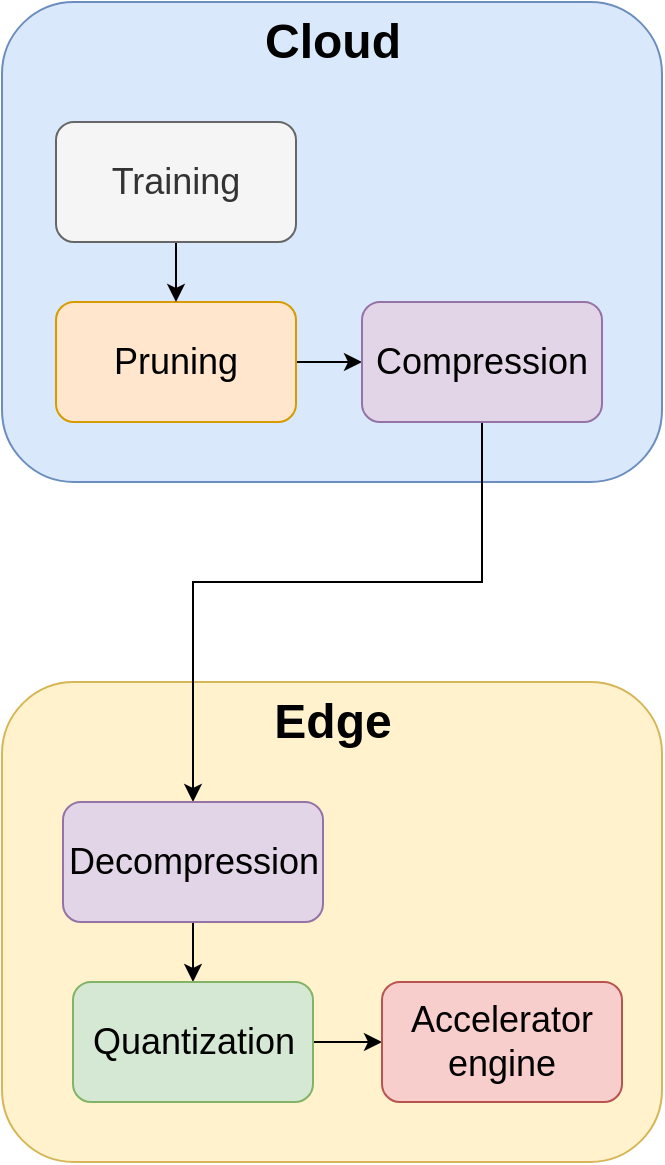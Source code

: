 <mxfile version="20.0.4" type="github">
  <diagram id="UNi9CnteQZk153EJfzz5" name="Page-1">
    <mxGraphModel dx="1905" dy="1044" grid="1" gridSize="10" guides="1" tooltips="1" connect="1" arrows="1" fold="1" page="1" pageScale="1" pageWidth="850" pageHeight="1100" math="0" shadow="0">
      <root>
        <mxCell id="0" />
        <mxCell id="1" parent="0" />
        <mxCell id="wRjwMbFhujHI_peXSRdS-2" value="" style="rounded=1;whiteSpace=wrap;html=1;fillColor=#dae8fc;strokeColor=#6c8ebf;" parent="1" vertex="1">
          <mxGeometry x="580" y="100" width="330" height="240" as="geometry" />
        </mxCell>
        <mxCell id="wRjwMbFhujHI_peXSRdS-11" style="edgeStyle=orthogonalEdgeStyle;rounded=0;orthogonalLoop=1;jettySize=auto;html=1;fontSize=18;" parent="1" source="wRjwMbFhujHI_peXSRdS-1" target="wRjwMbFhujHI_peXSRdS-10" edge="1">
          <mxGeometry relative="1" as="geometry" />
        </mxCell>
        <mxCell id="wRjwMbFhujHI_peXSRdS-1" value="&lt;font style=&quot;font-size: 18px;&quot;&gt;Pruning&lt;/font&gt;" style="rounded=1;whiteSpace=wrap;html=1;fillColor=#ffe6cc;strokeColor=#d79b00;" parent="1" vertex="1">
          <mxGeometry x="607" y="250" width="120" height="60" as="geometry" />
        </mxCell>
        <mxCell id="wRjwMbFhujHI_peXSRdS-3" value="" style="rounded=1;whiteSpace=wrap;html=1;fillColor=#fff2cc;strokeColor=#d6b656;" parent="1" vertex="1">
          <mxGeometry x="580" y="440" width="330" height="240" as="geometry" />
        </mxCell>
        <mxCell id="wRjwMbFhujHI_peXSRdS-4" value="&lt;font size=&quot;1&quot; style=&quot;&quot;&gt;&lt;b style=&quot;font-size: 24px;&quot;&gt;Cloud&lt;/b&gt;&lt;/font&gt;" style="text;html=1;align=center;verticalAlign=middle;resizable=0;points=[];autosize=1;strokeColor=none;fillColor=none;" parent="1" vertex="1">
          <mxGeometry x="705" y="110" width="80" height="20" as="geometry" />
        </mxCell>
        <mxCell id="wRjwMbFhujHI_peXSRdS-6" value="&lt;font size=&quot;1&quot; style=&quot;&quot;&gt;&lt;b style=&quot;font-size: 24px;&quot;&gt;Edge&lt;/b&gt;&lt;/font&gt;" style="text;html=1;align=center;verticalAlign=middle;resizable=0;points=[];autosize=1;strokeColor=none;fillColor=none;" parent="1" vertex="1">
          <mxGeometry x="710" y="450" width="70" height="20" as="geometry" />
        </mxCell>
        <mxCell id="wRjwMbFhujHI_peXSRdS-15" style="edgeStyle=orthogonalEdgeStyle;rounded=0;orthogonalLoop=1;jettySize=auto;html=1;entryX=0.5;entryY=0;entryDx=0;entryDy=0;fontSize=18;exitX=0.5;exitY=1;exitDx=0;exitDy=0;" parent="1" source="wRjwMbFhujHI_peXSRdS-10" target="wRjwMbFhujHI_peXSRdS-14" edge="1">
          <mxGeometry relative="1" as="geometry">
            <Array as="points">
              <mxPoint x="820" y="390" />
              <mxPoint x="676" y="390" />
            </Array>
          </mxGeometry>
        </mxCell>
        <mxCell id="wRjwMbFhujHI_peXSRdS-10" value="&lt;font style=&quot;font-size: 18px;&quot;&gt;Compression&lt;/font&gt;" style="rounded=1;whiteSpace=wrap;html=1;fillColor=#e1d5e7;strokeColor=#9673a6;" parent="1" vertex="1">
          <mxGeometry x="760" y="250" width="120" height="60" as="geometry" />
        </mxCell>
        <mxCell id="wRjwMbFhujHI_peXSRdS-13" style="edgeStyle=orthogonalEdgeStyle;rounded=0;orthogonalLoop=1;jettySize=auto;html=1;entryX=0.5;entryY=0;entryDx=0;entryDy=0;fontSize=18;" parent="1" source="wRjwMbFhujHI_peXSRdS-12" target="wRjwMbFhujHI_peXSRdS-1" edge="1">
          <mxGeometry relative="1" as="geometry" />
        </mxCell>
        <mxCell id="wRjwMbFhujHI_peXSRdS-12" value="&lt;font style=&quot;font-size: 18px;&quot;&gt;Training&lt;/font&gt;" style="rounded=1;whiteSpace=wrap;html=1;fillColor=#f5f5f5;fontColor=#333333;strokeColor=#666666;" parent="1" vertex="1">
          <mxGeometry x="607" y="160" width="120" height="60" as="geometry" />
        </mxCell>
        <mxCell id="wRjwMbFhujHI_peXSRdS-22" style="edgeStyle=orthogonalEdgeStyle;rounded=0;orthogonalLoop=1;jettySize=auto;html=1;entryX=0.5;entryY=0;entryDx=0;entryDy=0;fontSize=18;" parent="1" source="wRjwMbFhujHI_peXSRdS-14" target="wRjwMbFhujHI_peXSRdS-17" edge="1">
          <mxGeometry relative="1" as="geometry" />
        </mxCell>
        <mxCell id="wRjwMbFhujHI_peXSRdS-14" value="&lt;font style=&quot;font-size: 18px;&quot;&gt;Decompression&lt;/font&gt;" style="rounded=1;whiteSpace=wrap;html=1;fillColor=#e1d5e7;strokeColor=#9673a6;" parent="1" vertex="1">
          <mxGeometry x="610.5" y="500" width="130" height="60" as="geometry" />
        </mxCell>
        <mxCell id="wRjwMbFhujHI_peXSRdS-23" style="edgeStyle=orthogonalEdgeStyle;rounded=0;orthogonalLoop=1;jettySize=auto;html=1;fontSize=18;" parent="1" source="wRjwMbFhujHI_peXSRdS-17" target="wRjwMbFhujHI_peXSRdS-19" edge="1">
          <mxGeometry relative="1" as="geometry" />
        </mxCell>
        <mxCell id="wRjwMbFhujHI_peXSRdS-17" value="&lt;font style=&quot;font-size: 18px;&quot;&gt;Quantization&lt;/font&gt;" style="rounded=1;whiteSpace=wrap;html=1;fillColor=#d5e8d4;strokeColor=#82b366;" parent="1" vertex="1">
          <mxGeometry x="615.5" y="590" width="120" height="60" as="geometry" />
        </mxCell>
        <mxCell id="wRjwMbFhujHI_peXSRdS-19" value="&lt;font style=&quot;font-size: 18px;&quot;&gt;Accelerator&lt;br&gt;engine&lt;br&gt;&lt;/font&gt;" style="rounded=1;whiteSpace=wrap;html=1;fillColor=#f8cecc;strokeColor=#b85450;" parent="1" vertex="1">
          <mxGeometry x="770" y="590" width="120" height="60" as="geometry" />
        </mxCell>
      </root>
    </mxGraphModel>
  </diagram>
</mxfile>
